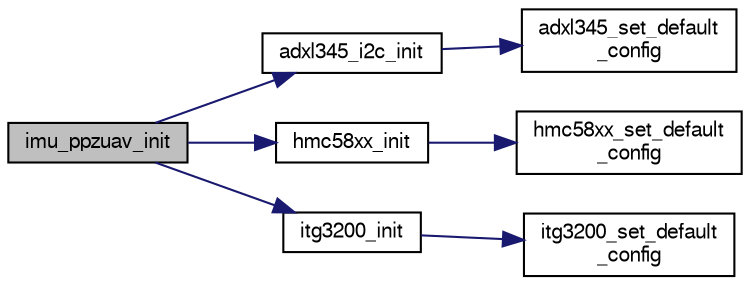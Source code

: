 digraph "imu_ppzuav_init"
{
  edge [fontname="FreeSans",fontsize="10",labelfontname="FreeSans",labelfontsize="10"];
  node [fontname="FreeSans",fontsize="10",shape=record];
  rankdir="LR";
  Node1 [label="imu_ppzuav_init",height=0.2,width=0.4,color="black", fillcolor="grey75", style="filled", fontcolor="black"];
  Node1 -> Node2 [color="midnightblue",fontsize="10",style="solid",fontname="FreeSans"];
  Node2 [label="adxl345_i2c_init",height=0.2,width=0.4,color="black", fillcolor="white", style="filled",URL="$adxl345__i2c_8c.html#a8d4cfcfb4d533b36f9a60cd9cc5d6632"];
  Node2 -> Node3 [color="midnightblue",fontsize="10",style="solid",fontname="FreeSans"];
  Node3 [label="adxl345_set_default\l_config",height=0.2,width=0.4,color="black", fillcolor="white", style="filled",URL="$adxl345_8h.html#a5e8e2514332efd14ec188331fba0b6fc"];
  Node1 -> Node4 [color="midnightblue",fontsize="10",style="solid",fontname="FreeSans"];
  Node4 [label="hmc58xx_init",height=0.2,width=0.4,color="black", fillcolor="white", style="filled",URL="$hmc58xx_8c.html#a1daa9072b668998f936fb469e5c6c515",tooltip="Initialize Hmc58xx struct and set default config options. "];
  Node4 -> Node5 [color="midnightblue",fontsize="10",style="solid",fontname="FreeSans"];
  Node5 [label="hmc58xx_set_default\l_config",height=0.2,width=0.4,color="black", fillcolor="white", style="filled",URL="$hmc58xx_8c.html#a2165794d296c28b9d22eb0490ec3049b"];
  Node1 -> Node6 [color="midnightblue",fontsize="10",style="solid",fontname="FreeSans"];
  Node6 [label="itg3200_init",height=0.2,width=0.4,color="black", fillcolor="white", style="filled",URL="$itg3200_8c.html#a240c1ab04d15bb3f556189887939765f",tooltip="Initialize Itg3200 struct and set default config options. "];
  Node6 -> Node7 [color="midnightblue",fontsize="10",style="solid",fontname="FreeSans"];
  Node7 [label="itg3200_set_default\l_config",height=0.2,width=0.4,color="black", fillcolor="white", style="filled",URL="$itg3200_8c.html#afb54551377578d676facc80c71379182"];
}
